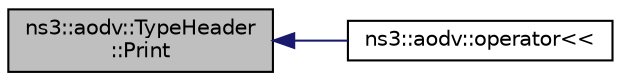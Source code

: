 digraph "ns3::aodv::TypeHeader::Print"
{
  edge [fontname="Helvetica",fontsize="10",labelfontname="Helvetica",labelfontsize="10"];
  node [fontname="Helvetica",fontsize="10",shape=record];
  rankdir="LR";
  Node1 [label="ns3::aodv::TypeHeader\l::Print",height=0.2,width=0.4,color="black", fillcolor="grey75", style="filled", fontcolor="black"];
  Node1 -> Node2 [dir="back",color="midnightblue",fontsize="10",style="solid"];
  Node2 [label="ns3::aodv::operator\<\<",height=0.2,width=0.4,color="black", fillcolor="white", style="filled",URL="$d4/dd6/namespacens3_1_1aodv.html#a90ef9ec7b33676a188a27d37e74b8d44"];
}
